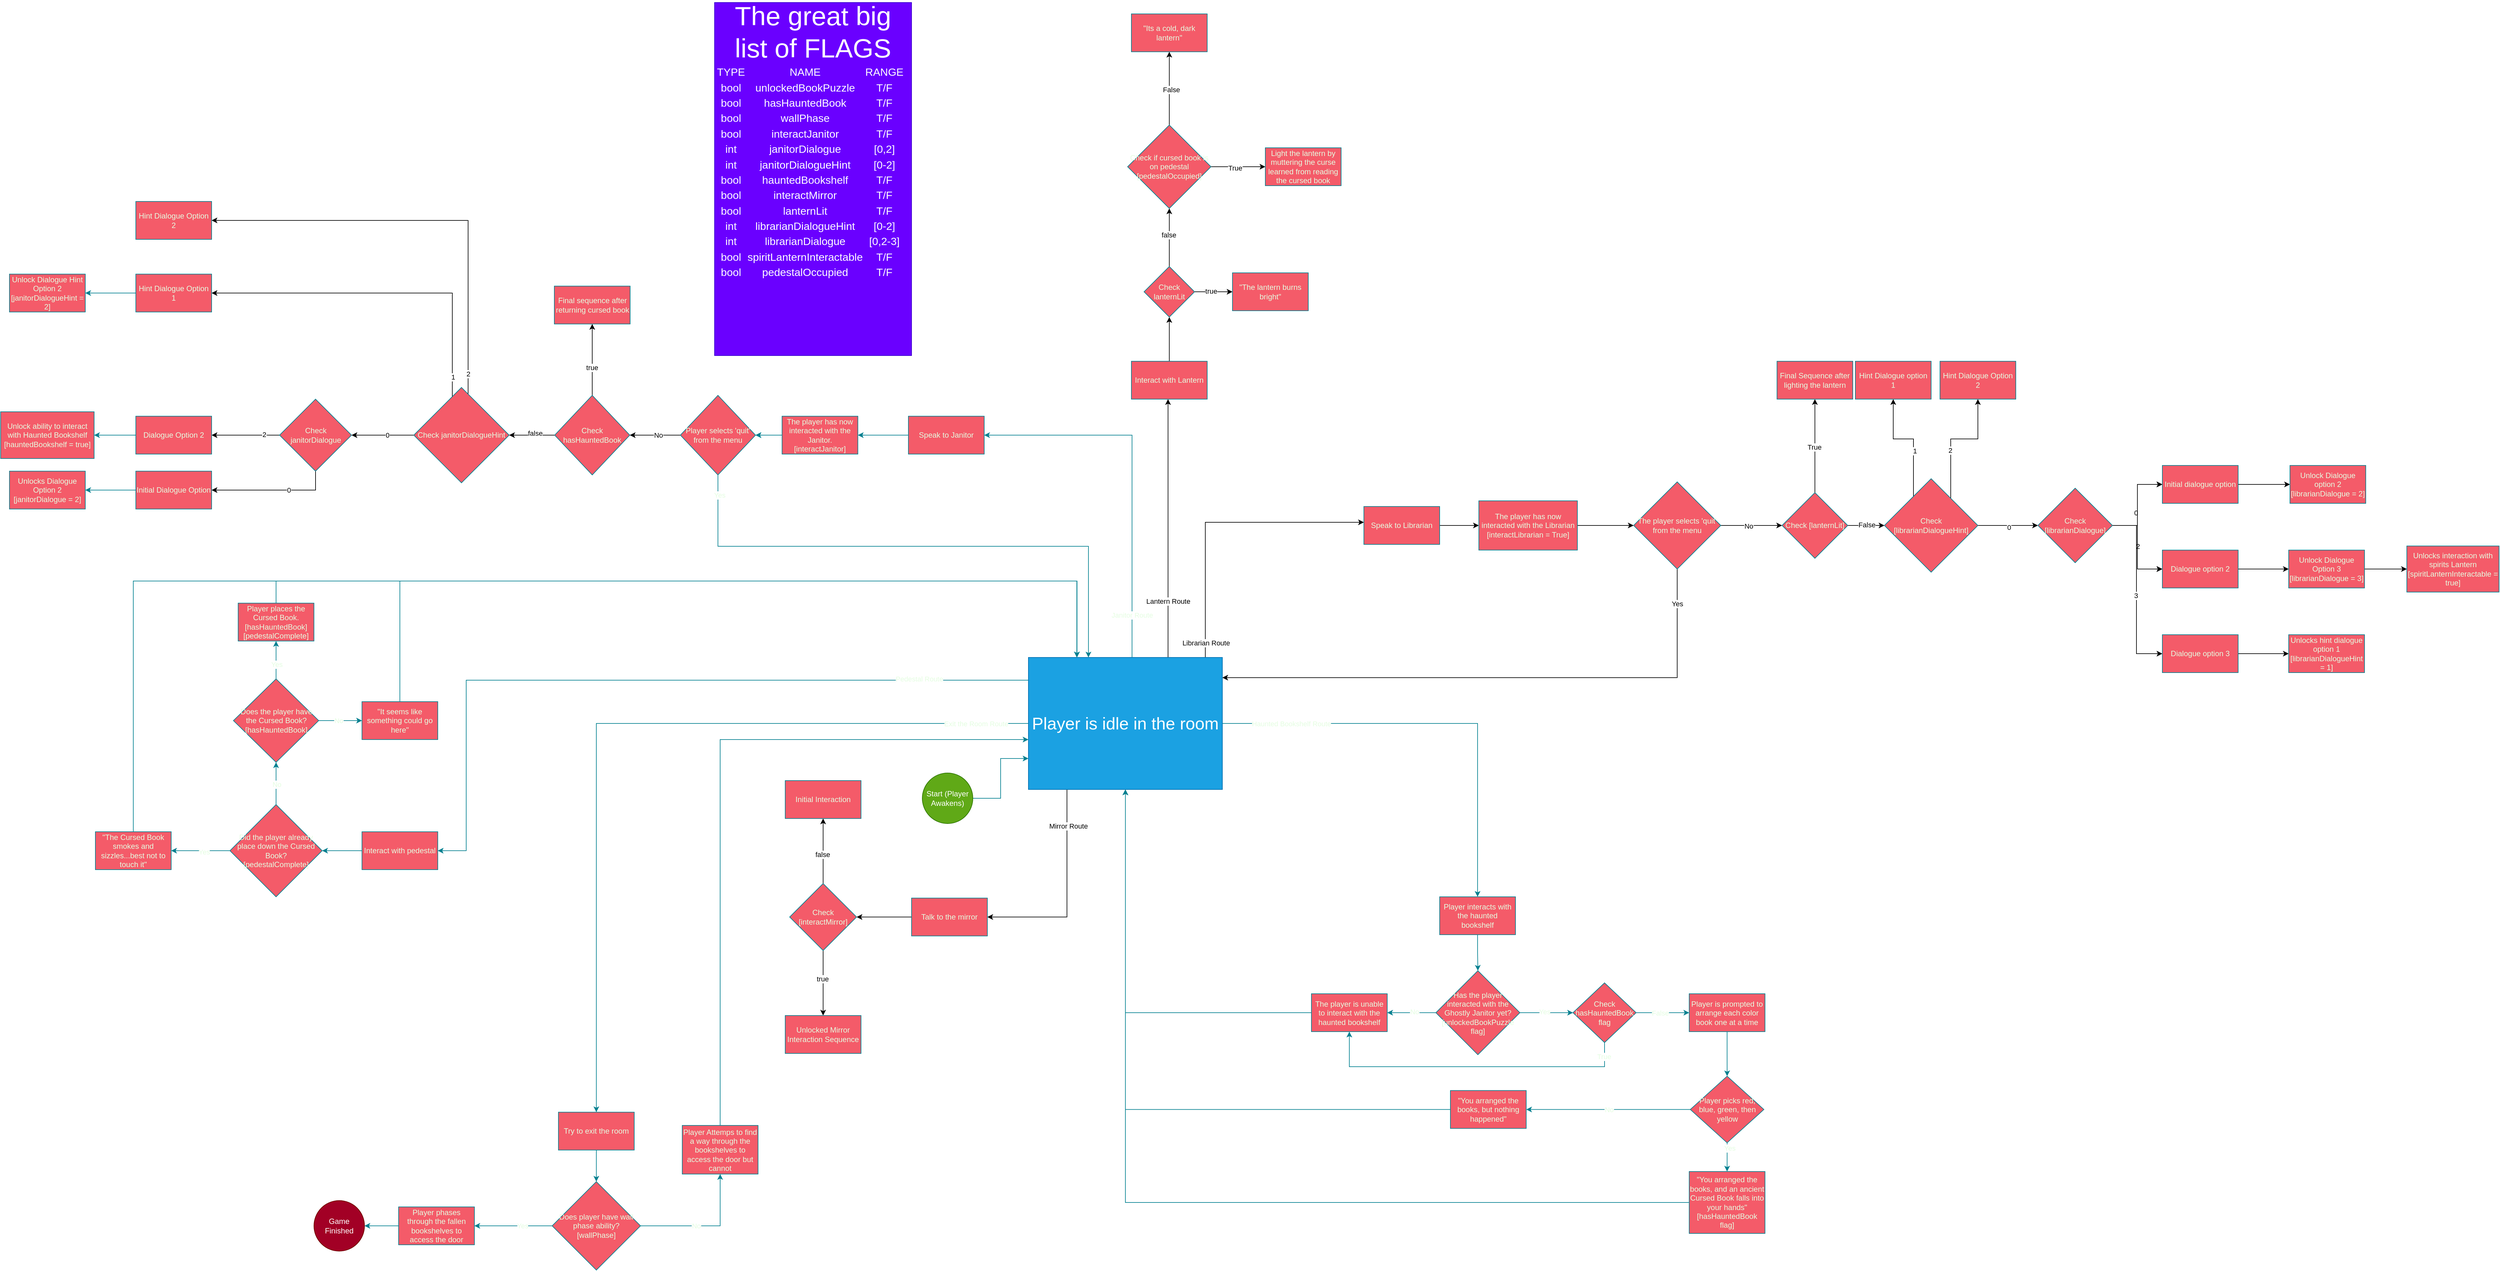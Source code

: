 <mxfile version="24.7.8">
  <diagram name="Page-1" id="-gNGQqq5mkuD4IOFfpTR">
    <mxGraphModel dx="4740" dy="2245" grid="0" gridSize="10" guides="1" tooltips="1" connect="1" arrows="1" fold="1" page="1" pageScale="1" pageWidth="3300" pageHeight="2339" math="0" shadow="0">
      <root>
        <mxCell id="0" />
        <mxCell id="1" parent="0" />
        <mxCell id="zDNcXk9pmCtfYAZ4edZZ-20" style="edgeStyle=orthogonalEdgeStyle;rounded=0;orthogonalLoop=1;jettySize=auto;html=1;strokeColor=#028090;fontColor=#E4FDE1;fillColor=#F45B69;" parent="1" source="zDNcXk9pmCtfYAZ4edZZ-2" target="zDNcXk9pmCtfYAZ4edZZ-19" edge="1">
          <mxGeometry relative="1" as="geometry">
            <Array as="points">
              <mxPoint x="1504" y="1482" />
              <mxPoint x="1504" y="1419" />
            </Array>
          </mxGeometry>
        </mxCell>
        <mxCell id="zDNcXk9pmCtfYAZ4edZZ-2" value="Start (Player Awakens)" style="ellipse;whiteSpace=wrap;html=1;aspect=fixed;labelBackgroundColor=none;fillColor=#60a917;strokeColor=#2D7600;fontColor=#ffffff;" parent="1" vertex="1">
          <mxGeometry x="1380" y="1442" width="80" height="80" as="geometry" />
        </mxCell>
        <mxCell id="zDNcXk9pmCtfYAZ4edZZ-11" style="edgeStyle=orthogonalEdgeStyle;rounded=0;orthogonalLoop=1;jettySize=auto;html=1;strokeColor=#028090;fontColor=#E4FDE1;fillColor=#F45B69;" parent="1" source="zDNcXk9pmCtfYAZ4edZZ-3" target="zDNcXk9pmCtfYAZ4edZZ-4" edge="1">
          <mxGeometry relative="1" as="geometry" />
        </mxCell>
        <mxCell id="zDNcXk9pmCtfYAZ4edZZ-3" value="Try to exit the room" style="rounded=0;whiteSpace=wrap;html=1;strokeColor=#028090;fontColor=#E4FDE1;fillColor=#F45B69;" parent="1" vertex="1">
          <mxGeometry x="804" y="1979" width="120" height="60" as="geometry" />
        </mxCell>
        <mxCell id="zDNcXk9pmCtfYAZ4edZZ-14" style="edgeStyle=orthogonalEdgeStyle;rounded=0;orthogonalLoop=1;jettySize=auto;html=1;strokeColor=#028090;fontColor=#E4FDE1;fillColor=#F45B69;" parent="1" source="zDNcXk9pmCtfYAZ4edZZ-4" target="zDNcXk9pmCtfYAZ4edZZ-12" edge="1">
          <mxGeometry relative="1" as="geometry" />
        </mxCell>
        <mxCell id="zDNcXk9pmCtfYAZ4edZZ-16" value="Yes" style="edgeLabel;html=1;align=center;verticalAlign=middle;resizable=0;points=[];strokeColor=#028090;fontColor=#E4FDE1;fillColor=#F45B69;" parent="zDNcXk9pmCtfYAZ4edZZ-14" vertex="1" connectable="0">
          <mxGeometry x="-0.35" relative="1" as="geometry">
            <mxPoint x="-7" as="offset" />
          </mxGeometry>
        </mxCell>
        <mxCell id="zDNcXk9pmCtfYAZ4edZZ-18" value="" style="edgeStyle=orthogonalEdgeStyle;rounded=0;orthogonalLoop=1;jettySize=auto;html=1;strokeColor=#028090;fontColor=#E4FDE1;fillColor=#F45B69;" parent="1" source="zDNcXk9pmCtfYAZ4edZZ-4" target="zDNcXk9pmCtfYAZ4edZZ-17" edge="1">
          <mxGeometry relative="1" as="geometry" />
        </mxCell>
        <mxCell id="zDNcXk9pmCtfYAZ4edZZ-22" value="No" style="edgeLabel;html=1;align=center;verticalAlign=middle;resizable=0;points=[];strokeColor=#028090;fontColor=#E4FDE1;fillColor=#F45B69;" parent="zDNcXk9pmCtfYAZ4edZZ-18" vertex="1" connectable="0">
          <mxGeometry x="-0.144" y="-1" relative="1" as="geometry">
            <mxPoint x="-1" y="-1" as="offset" />
          </mxGeometry>
        </mxCell>
        <mxCell id="zDNcXk9pmCtfYAZ4edZZ-4" value="Does player have wall phase ability?&lt;div&gt;[wallPhase]&lt;/div&gt;" style="rhombus;whiteSpace=wrap;html=1;strokeColor=#028090;fontColor=#E4FDE1;fillColor=#F45B69;" parent="1" vertex="1">
          <mxGeometry x="794" y="2089" width="140" height="140" as="geometry" />
        </mxCell>
        <mxCell id="_ZBO6iIKKOFlCHNLLO7m-54" value="" style="edgeStyle=orthogonalEdgeStyle;rounded=0;orthogonalLoop=1;jettySize=auto;html=1;" edge="1" parent="1" source="zDNcXk9pmCtfYAZ4edZZ-5" target="_ZBO6iIKKOFlCHNLLO7m-53">
          <mxGeometry relative="1" as="geometry" />
        </mxCell>
        <mxCell id="zDNcXk9pmCtfYAZ4edZZ-5" value="Speak to Librarian" style="rounded=0;whiteSpace=wrap;html=1;strokeColor=#028090;fontColor=#E4FDE1;fillColor=#F45B69;" parent="1" vertex="1">
          <mxGeometry x="2079" y="1020" width="120" height="60" as="geometry" />
        </mxCell>
        <mxCell id="zDNcXk9pmCtfYAZ4edZZ-87" value="" style="edgeStyle=orthogonalEdgeStyle;rounded=0;orthogonalLoop=1;jettySize=auto;html=1;strokeColor=#028090;fontColor=#E4FDE1;fillColor=#F45B69;" parent="1" source="zDNcXk9pmCtfYAZ4edZZ-6" target="zDNcXk9pmCtfYAZ4edZZ-86" edge="1">
          <mxGeometry relative="1" as="geometry" />
        </mxCell>
        <mxCell id="zDNcXk9pmCtfYAZ4edZZ-6" value="Speak to Janitor" style="rounded=0;whiteSpace=wrap;html=1;strokeColor=#028090;fontColor=#E4FDE1;fillColor=#F45B69;" parent="1" vertex="1">
          <mxGeometry x="1358" y="877" width="120" height="60" as="geometry" />
        </mxCell>
        <mxCell id="zDNcXk9pmCtfYAZ4edZZ-15" style="edgeStyle=orthogonalEdgeStyle;rounded=0;orthogonalLoop=1;jettySize=auto;html=1;strokeColor=#028090;fontColor=#E4FDE1;fillColor=#F45B69;" parent="1" source="zDNcXk9pmCtfYAZ4edZZ-12" target="zDNcXk9pmCtfYAZ4edZZ-13" edge="1">
          <mxGeometry relative="1" as="geometry" />
        </mxCell>
        <mxCell id="zDNcXk9pmCtfYAZ4edZZ-12" value="Player phases through the fallen bookshelves to access the door" style="rounded=0;whiteSpace=wrap;html=1;strokeColor=#028090;fontColor=#E4FDE1;fillColor=#F45B69;" parent="1" vertex="1">
          <mxGeometry x="551" y="2129" width="120" height="60" as="geometry" />
        </mxCell>
        <mxCell id="zDNcXk9pmCtfYAZ4edZZ-13" value="Game Finished" style="ellipse;whiteSpace=wrap;html=1;aspect=fixed;strokeColor=#6F0000;fontColor=#ffffff;fillColor=#a20025;" parent="1" vertex="1">
          <mxGeometry x="417" y="2119" width="80" height="80" as="geometry" />
        </mxCell>
        <mxCell id="zDNcXk9pmCtfYAZ4edZZ-23" style="edgeStyle=orthogonalEdgeStyle;rounded=0;orthogonalLoop=1;jettySize=auto;html=1;strokeColor=#028090;fontColor=#E4FDE1;fillColor=#F45B69;" parent="1" source="zDNcXk9pmCtfYAZ4edZZ-17" target="zDNcXk9pmCtfYAZ4edZZ-19" edge="1">
          <mxGeometry relative="1" as="geometry">
            <Array as="points">
              <mxPoint x="1060" y="1389" />
            </Array>
          </mxGeometry>
        </mxCell>
        <mxCell id="zDNcXk9pmCtfYAZ4edZZ-17" value="Player Attemps to find a way through the bookshelves to access the door but cannot" style="whiteSpace=wrap;html=1;fillColor=#F45B69;strokeColor=#028090;fontColor=#E4FDE1;" parent="1" vertex="1">
          <mxGeometry x="1000" y="2000" width="120" height="77" as="geometry" />
        </mxCell>
        <mxCell id="zDNcXk9pmCtfYAZ4edZZ-21" style="edgeStyle=orthogonalEdgeStyle;rounded=0;orthogonalLoop=1;jettySize=auto;html=1;strokeColor=#028090;fontColor=#E4FDE1;fillColor=#F45B69;" parent="1" source="zDNcXk9pmCtfYAZ4edZZ-19" target="zDNcXk9pmCtfYAZ4edZZ-3" edge="1">
          <mxGeometry relative="1" as="geometry" />
        </mxCell>
        <mxCell id="zDNcXk9pmCtfYAZ4edZZ-44" value="Exit the Room Route" style="edgeLabel;html=1;align=center;verticalAlign=middle;resizable=0;points=[];strokeColor=#028090;fontColor=#E4FDE1;fillColor=#F45B69;" parent="zDNcXk9pmCtfYAZ4edZZ-21" vertex="1" connectable="0">
          <mxGeometry x="-0.61" y="1" relative="1" as="geometry">
            <mxPoint x="170" y="-1" as="offset" />
          </mxGeometry>
        </mxCell>
        <mxCell id="zDNcXk9pmCtfYAZ4edZZ-42" style="edgeStyle=orthogonalEdgeStyle;rounded=0;orthogonalLoop=1;jettySize=auto;html=1;strokeColor=#028090;fontColor=#E4FDE1;fillColor=#F45B69;" parent="1" source="zDNcXk9pmCtfYAZ4edZZ-19" target="zDNcXk9pmCtfYAZ4edZZ-24" edge="1">
          <mxGeometry relative="1" as="geometry" />
        </mxCell>
        <mxCell id="zDNcXk9pmCtfYAZ4edZZ-43" value="Haunted Bookshelf Route" style="edgeLabel;html=1;align=center;verticalAlign=middle;resizable=0;points=[];strokeColor=#028090;fontColor=#E4FDE1;fillColor=#F45B69;" parent="zDNcXk9pmCtfYAZ4edZZ-42" vertex="1" connectable="0">
          <mxGeometry x="-0.77" y="2" relative="1" as="geometry">
            <mxPoint x="31" y="2" as="offset" />
          </mxGeometry>
        </mxCell>
        <mxCell id="zDNcXk9pmCtfYAZ4edZZ-60" style="edgeStyle=orthogonalEdgeStyle;rounded=0;orthogonalLoop=1;jettySize=auto;html=1;strokeColor=#028090;fontColor=#E4FDE1;fillColor=#F45B69;" parent="1" source="zDNcXk9pmCtfYAZ4edZZ-19" target="zDNcXk9pmCtfYAZ4edZZ-25" edge="1">
          <mxGeometry relative="1" as="geometry">
            <Array as="points">
              <mxPoint x="658" y="1295" />
              <mxPoint x="658" y="1565" />
            </Array>
          </mxGeometry>
        </mxCell>
        <mxCell id="zDNcXk9pmCtfYAZ4edZZ-61" value="Pedestal Route" style="edgeLabel;html=1;align=center;verticalAlign=middle;resizable=0;points=[];strokeColor=#028090;fontColor=#E4FDE1;fillColor=#F45B69;" parent="zDNcXk9pmCtfYAZ4edZZ-60" vertex="1" connectable="0">
          <mxGeometry x="-0.665" relative="1" as="geometry">
            <mxPoint x="29" y="-2" as="offset" />
          </mxGeometry>
        </mxCell>
        <mxCell id="zDNcXk9pmCtfYAZ4edZZ-84" style="edgeStyle=orthogonalEdgeStyle;rounded=0;orthogonalLoop=1;jettySize=auto;html=1;strokeColor=#028090;fontColor=#E4FDE1;fillColor=#F45B69;" parent="1" source="zDNcXk9pmCtfYAZ4edZZ-19" target="zDNcXk9pmCtfYAZ4edZZ-6" edge="1">
          <mxGeometry relative="1" as="geometry">
            <Array as="points">
              <mxPoint x="1712" y="907" />
            </Array>
          </mxGeometry>
        </mxCell>
        <mxCell id="zDNcXk9pmCtfYAZ4edZZ-85" value="Janitor Route" style="edgeLabel;html=1;align=center;verticalAlign=middle;resizable=0;points=[];strokeColor=#028090;fontColor=#E4FDE1;fillColor=#F45B69;" parent="zDNcXk9pmCtfYAZ4edZZ-84" vertex="1" connectable="0">
          <mxGeometry x="-0.771" relative="1" as="geometry">
            <mxPoint as="offset" />
          </mxGeometry>
        </mxCell>
        <mxCell id="_ZBO6iIKKOFlCHNLLO7m-36" style="edgeStyle=orthogonalEdgeStyle;rounded=0;orthogonalLoop=1;jettySize=auto;html=1;" edge="1" parent="1" source="zDNcXk9pmCtfYAZ4edZZ-19" target="zDNcXk9pmCtfYAZ4edZZ-5">
          <mxGeometry relative="1" as="geometry">
            <Array as="points">
              <mxPoint x="1828" y="1045" />
            </Array>
          </mxGeometry>
        </mxCell>
        <mxCell id="_ZBO6iIKKOFlCHNLLO7m-37" value="Librarian Route" style="edgeLabel;html=1;align=center;verticalAlign=middle;resizable=0;points=[];" vertex="1" connectable="0" parent="_ZBO6iIKKOFlCHNLLO7m-36">
          <mxGeometry x="-0.901" y="-1" relative="1" as="geometry">
            <mxPoint as="offset" />
          </mxGeometry>
        </mxCell>
        <mxCell id="_ZBO6iIKKOFlCHNLLO7m-41" style="edgeStyle=orthogonalEdgeStyle;rounded=0;orthogonalLoop=1;jettySize=auto;html=1;" edge="1" parent="1" source="zDNcXk9pmCtfYAZ4edZZ-19" target="_ZBO6iIKKOFlCHNLLO7m-40">
          <mxGeometry relative="1" as="geometry">
            <Array as="points">
              <mxPoint x="1609" y="1670" />
            </Array>
          </mxGeometry>
        </mxCell>
        <mxCell id="_ZBO6iIKKOFlCHNLLO7m-42" value="Mirror Route" style="edgeLabel;html=1;align=center;verticalAlign=middle;resizable=0;points=[];" vertex="1" connectable="0" parent="_ZBO6iIKKOFlCHNLLO7m-41">
          <mxGeometry x="-0.646" y="2" relative="1" as="geometry">
            <mxPoint as="offset" />
          </mxGeometry>
        </mxCell>
        <mxCell id="_ZBO6iIKKOFlCHNLLO7m-102" style="edgeStyle=orthogonalEdgeStyle;rounded=0;orthogonalLoop=1;jettySize=auto;html=1;" edge="1" parent="1" source="zDNcXk9pmCtfYAZ4edZZ-19" target="_ZBO6iIKKOFlCHNLLO7m-101">
          <mxGeometry relative="1" as="geometry">
            <Array as="points">
              <mxPoint x="1769" y="860" />
              <mxPoint x="1769" y="860" />
            </Array>
          </mxGeometry>
        </mxCell>
        <mxCell id="_ZBO6iIKKOFlCHNLLO7m-103" value="Lantern Route" style="edgeLabel;html=1;align=center;verticalAlign=middle;resizable=0;points=[];" vertex="1" connectable="0" parent="_ZBO6iIKKOFlCHNLLO7m-102">
          <mxGeometry x="-0.563" relative="1" as="geometry">
            <mxPoint as="offset" />
          </mxGeometry>
        </mxCell>
        <mxCell id="zDNcXk9pmCtfYAZ4edZZ-19" value="&lt;font style=&quot;font-size: 27px;&quot;&gt;Player is idle in the room&lt;/font&gt;" style="rounded=0;whiteSpace=wrap;html=1;strokeColor=#006EAF;fontColor=#ffffff;fillColor=#1ba1e2;" parent="1" vertex="1">
          <mxGeometry x="1548" y="1259" width="307" height="209" as="geometry" />
        </mxCell>
        <mxCell id="zDNcXk9pmCtfYAZ4edZZ-31" value="" style="edgeStyle=orthogonalEdgeStyle;rounded=0;orthogonalLoop=1;jettySize=auto;html=1;strokeColor=#028090;fontColor=#E4FDE1;fillColor=#F45B69;" parent="1" source="zDNcXk9pmCtfYAZ4edZZ-24" target="zDNcXk9pmCtfYAZ4edZZ-30" edge="1">
          <mxGeometry relative="1" as="geometry" />
        </mxCell>
        <mxCell id="zDNcXk9pmCtfYAZ4edZZ-24" value="Player interacts with the haunted bookshelf" style="rounded=0;whiteSpace=wrap;html=1;strokeColor=#028090;fontColor=#E4FDE1;fillColor=#F45B69;" parent="1" vertex="1">
          <mxGeometry x="2199" y="1638" width="120" height="60" as="geometry" />
        </mxCell>
        <mxCell id="zDNcXk9pmCtfYAZ4edZZ-70" style="edgeStyle=orthogonalEdgeStyle;rounded=0;orthogonalLoop=1;jettySize=auto;html=1;strokeColor=#028090;fontColor=#E4FDE1;fillColor=#F45B69;" parent="1" source="zDNcXk9pmCtfYAZ4edZZ-25" target="zDNcXk9pmCtfYAZ4edZZ-66" edge="1">
          <mxGeometry relative="1" as="geometry" />
        </mxCell>
        <mxCell id="zDNcXk9pmCtfYAZ4edZZ-25" value="Interact with pedestal" style="rounded=0;whiteSpace=wrap;html=1;strokeColor=#028090;fontColor=#E4FDE1;fillColor=#F45B69;" parent="1" vertex="1">
          <mxGeometry x="493" y="1535" width="120" height="60" as="geometry" />
        </mxCell>
        <mxCell id="zDNcXk9pmCtfYAZ4edZZ-33" value="" style="edgeStyle=orthogonalEdgeStyle;rounded=0;orthogonalLoop=1;jettySize=auto;html=1;strokeColor=#028090;fontColor=#E4FDE1;fillColor=#F45B69;" parent="1" source="zDNcXk9pmCtfYAZ4edZZ-30" target="zDNcXk9pmCtfYAZ4edZZ-32" edge="1">
          <mxGeometry relative="1" as="geometry" />
        </mxCell>
        <mxCell id="zDNcXk9pmCtfYAZ4edZZ-35" value="No" style="edgeLabel;html=1;align=center;verticalAlign=middle;resizable=0;points=[];strokeColor=#028090;fontColor=#E4FDE1;fillColor=#F45B69;" parent="zDNcXk9pmCtfYAZ4edZZ-33" vertex="1" connectable="0">
          <mxGeometry x="-0.139" y="-1" relative="1" as="geometry">
            <mxPoint x="-1" y="-1" as="offset" />
          </mxGeometry>
        </mxCell>
        <mxCell id="zDNcXk9pmCtfYAZ4edZZ-38" value="" style="edgeStyle=orthogonalEdgeStyle;rounded=0;orthogonalLoop=1;jettySize=auto;html=1;strokeColor=#028090;fontColor=#E4FDE1;fillColor=#F45B69;" parent="1" source="zDNcXk9pmCtfYAZ4edZZ-30" target="zDNcXk9pmCtfYAZ4edZZ-55" edge="1">
          <mxGeometry relative="1" as="geometry" />
        </mxCell>
        <mxCell id="zDNcXk9pmCtfYAZ4edZZ-39" value="Yes" style="edgeLabel;html=1;align=center;verticalAlign=middle;resizable=0;points=[];strokeColor=#028090;fontColor=#E4FDE1;fillColor=#F45B69;" parent="zDNcXk9pmCtfYAZ4edZZ-38" vertex="1" connectable="0">
          <mxGeometry x="-0.083" relative="1" as="geometry">
            <mxPoint y="-2" as="offset" />
          </mxGeometry>
        </mxCell>
        <mxCell id="zDNcXk9pmCtfYAZ4edZZ-30" value="Has the player interacted with the Ghostly Janitor yet? [unlockedBookPuzzle flag]" style="rhombus;whiteSpace=wrap;html=1;fillColor=#F45B69;strokeColor=#028090;fontColor=#E4FDE1;rounded=0;" parent="1" vertex="1">
          <mxGeometry x="2193" y="1755" width="133" height="133" as="geometry" />
        </mxCell>
        <mxCell id="zDNcXk9pmCtfYAZ4edZZ-34" style="edgeStyle=orthogonalEdgeStyle;rounded=0;orthogonalLoop=1;jettySize=auto;html=1;strokeColor=#028090;fontColor=#E4FDE1;fillColor=#F45B69;" parent="1" source="zDNcXk9pmCtfYAZ4edZZ-32" target="zDNcXk9pmCtfYAZ4edZZ-19" edge="1">
          <mxGeometry relative="1" as="geometry" />
        </mxCell>
        <mxCell id="zDNcXk9pmCtfYAZ4edZZ-32" value="The player is unable to interact with the haunted bookshelf" style="whiteSpace=wrap;html=1;fillColor=#F45B69;strokeColor=#028090;fontColor=#E4FDE1;rounded=0;" parent="1" vertex="1">
          <mxGeometry x="1996" y="1791.5" width="120" height="60" as="geometry" />
        </mxCell>
        <mxCell id="zDNcXk9pmCtfYAZ4edZZ-41" value="" style="edgeStyle=orthogonalEdgeStyle;rounded=0;orthogonalLoop=1;jettySize=auto;html=1;strokeColor=#028090;fontColor=#E4FDE1;fillColor=#F45B69;" parent="1" source="zDNcXk9pmCtfYAZ4edZZ-37" target="zDNcXk9pmCtfYAZ4edZZ-40" edge="1">
          <mxGeometry relative="1" as="geometry" />
        </mxCell>
        <mxCell id="zDNcXk9pmCtfYAZ4edZZ-37" value="Player is prompted to arrange each color book one at a time" style="whiteSpace=wrap;html=1;fillColor=#F45B69;strokeColor=#028090;fontColor=#E4FDE1;rounded=0;" parent="1" vertex="1">
          <mxGeometry x="2594" y="1791.5" width="120" height="60" as="geometry" />
        </mxCell>
        <mxCell id="zDNcXk9pmCtfYAZ4edZZ-46" value="" style="edgeStyle=orthogonalEdgeStyle;rounded=0;orthogonalLoop=1;jettySize=auto;html=1;strokeColor=#028090;fontColor=#E4FDE1;fillColor=#F45B69;" parent="1" source="zDNcXk9pmCtfYAZ4edZZ-40" target="zDNcXk9pmCtfYAZ4edZZ-45" edge="1">
          <mxGeometry relative="1" as="geometry" />
        </mxCell>
        <mxCell id="zDNcXk9pmCtfYAZ4edZZ-48" value="No" style="edgeLabel;html=1;align=center;verticalAlign=middle;resizable=0;points=[];strokeColor=#028090;fontColor=#E4FDE1;fillColor=#F45B69;" parent="zDNcXk9pmCtfYAZ4edZZ-46" vertex="1" connectable="0">
          <mxGeometry x="-0.275" y="-1" relative="1" as="geometry">
            <mxPoint x="-35" y="1" as="offset" />
          </mxGeometry>
        </mxCell>
        <mxCell id="zDNcXk9pmCtfYAZ4edZZ-50" value="" style="edgeStyle=orthogonalEdgeStyle;rounded=0;orthogonalLoop=1;jettySize=auto;html=1;strokeColor=#028090;fontColor=#E4FDE1;fillColor=#F45B69;" parent="1" source="zDNcXk9pmCtfYAZ4edZZ-40" target="zDNcXk9pmCtfYAZ4edZZ-49" edge="1">
          <mxGeometry relative="1" as="geometry" />
        </mxCell>
        <mxCell id="zDNcXk9pmCtfYAZ4edZZ-51" value="Yes" style="edgeLabel;html=1;align=center;verticalAlign=middle;resizable=0;points=[];strokeColor=#028090;fontColor=#E4FDE1;fillColor=#F45B69;" parent="zDNcXk9pmCtfYAZ4edZZ-50" vertex="1" connectable="0">
          <mxGeometry x="-0.223" y="3" relative="1" as="geometry">
            <mxPoint x="1" y="-9" as="offset" />
          </mxGeometry>
        </mxCell>
        <mxCell id="zDNcXk9pmCtfYAZ4edZZ-40" value="Player picks red, blue, green, then yellow" style="rhombus;whiteSpace=wrap;html=1;fillColor=#F45B69;strokeColor=#028090;fontColor=#E4FDE1;rounded=0;" parent="1" vertex="1">
          <mxGeometry x="2595.75" y="1922" width="116.5" height="105.5" as="geometry" />
        </mxCell>
        <mxCell id="zDNcXk9pmCtfYAZ4edZZ-47" style="edgeStyle=orthogonalEdgeStyle;rounded=0;orthogonalLoop=1;jettySize=auto;html=1;strokeColor=#028090;fontColor=#E4FDE1;fillColor=#F45B69;" parent="1" source="zDNcXk9pmCtfYAZ4edZZ-45" target="zDNcXk9pmCtfYAZ4edZZ-19" edge="1">
          <mxGeometry relative="1" as="geometry" />
        </mxCell>
        <mxCell id="zDNcXk9pmCtfYAZ4edZZ-45" value="&quot;You arranged the books, but nothing happened&quot;" style="whiteSpace=wrap;html=1;fillColor=#F45B69;strokeColor=#028090;fontColor=#E4FDE1;rounded=0;" parent="1" vertex="1">
          <mxGeometry x="2216" y="1944.75" width="120" height="60" as="geometry" />
        </mxCell>
        <mxCell id="zDNcXk9pmCtfYAZ4edZZ-52" style="edgeStyle=orthogonalEdgeStyle;rounded=0;orthogonalLoop=1;jettySize=auto;html=1;strokeColor=#028090;fontColor=#E4FDE1;fillColor=#F45B69;" parent="1" source="zDNcXk9pmCtfYAZ4edZZ-49" target="zDNcXk9pmCtfYAZ4edZZ-19" edge="1">
          <mxGeometry relative="1" as="geometry" />
        </mxCell>
        <mxCell id="zDNcXk9pmCtfYAZ4edZZ-49" value="&quot;You arranged the books, and an ancient Cursed Book falls into your hands&quot; [hasHauntedBook flag]" style="whiteSpace=wrap;html=1;fillColor=#F45B69;strokeColor=#028090;fontColor=#E4FDE1;rounded=0;" parent="1" vertex="1">
          <mxGeometry x="2594" y="2073" width="120" height="98" as="geometry" />
        </mxCell>
        <mxCell id="zDNcXk9pmCtfYAZ4edZZ-53" value="&lt;font style=&quot;font-size: 42px;&quot;&gt;The great big list of FLAGS&lt;/font&gt;&lt;div style=&quot;font-size: 17px;&quot;&gt;&lt;font style=&quot;font-size: 17px;&quot;&gt;&lt;table style=&quot;&quot;&gt;&lt;tbody&gt;&lt;tr&gt;&lt;td&gt;TYPE&lt;/td&gt;&lt;td&gt;NAME&lt;/td&gt;&lt;td&gt;RANGE&lt;/td&gt;&lt;/tr&gt;&lt;tr&gt;&lt;td&gt;bool&lt;/td&gt;&lt;td&gt;unlockedBookPuzzle&lt;br&gt;&lt;/td&gt;&lt;td&gt;T/F&lt;/td&gt;&lt;/tr&gt;&lt;tr&gt;&lt;td&gt;bool&lt;/td&gt;&lt;td&gt;hasHauntedBook&lt;br&gt;&lt;/td&gt;&lt;td&gt;T/F&lt;/td&gt;&lt;/tr&gt;&lt;tr&gt;&lt;td&gt;bool&lt;/td&gt;&lt;td&gt;wallPhase&lt;/td&gt;&lt;td&gt;T/F&lt;/td&gt;&lt;/tr&gt;&lt;tr&gt;&lt;td&gt;bool&lt;/td&gt;&lt;td&gt;interactJanitor&lt;/td&gt;&lt;td&gt;T/F&lt;/td&gt;&lt;/tr&gt;&lt;tr&gt;&lt;td&gt;int&lt;/td&gt;&lt;td&gt;janitorDialogue&lt;/td&gt;&lt;td&gt;[0,2]&lt;/td&gt;&lt;/tr&gt;&lt;tr&gt;&lt;td&gt;int&lt;/td&gt;&lt;td&gt;janitorDialogueHint&lt;/td&gt;&lt;td&gt;[0-2]&lt;/td&gt;&lt;/tr&gt;&lt;tr&gt;&lt;td&gt;bool&lt;/td&gt;&lt;td&gt;hauntedBookshelf&lt;/td&gt;&lt;td&gt;T/F&lt;/td&gt;&lt;/tr&gt;&lt;tr&gt;&lt;td&gt;bool&lt;/td&gt;&lt;td&gt;interactMirror&lt;/td&gt;&lt;td&gt;T/F&lt;/td&gt;&lt;/tr&gt;&lt;tr&gt;&lt;td&gt;bool&lt;/td&gt;&lt;td&gt;lanternLit&lt;/td&gt;&lt;td&gt;T/F&lt;/td&gt;&lt;/tr&gt;&lt;tr&gt;&lt;td&gt;int&lt;/td&gt;&lt;td&gt;librarianDialogueHint&lt;/td&gt;&lt;td&gt;[0-2]&lt;/td&gt;&lt;/tr&gt;&lt;tr&gt;&lt;td&gt;int&lt;/td&gt;&lt;td&gt;librarianDialogue&lt;/td&gt;&lt;td&gt;[0,2-3]&lt;/td&gt;&lt;/tr&gt;&lt;tr&gt;&lt;td&gt;bool&lt;/td&gt;&lt;td&gt;spiritLanternInteractable&lt;/td&gt;&lt;td&gt;T/F&lt;/td&gt;&lt;/tr&gt;&lt;tr&gt;&lt;td&gt;bool&lt;/td&gt;&lt;td&gt;pedestalOccupied&lt;/td&gt;&lt;td&gt;T/F&lt;/td&gt;&lt;/tr&gt;&lt;tr&gt;&lt;td&gt;&lt;br&gt;&lt;/td&gt;&lt;td&gt;&lt;br&gt;&lt;/td&gt;&lt;td&gt;&lt;br&gt;&lt;/td&gt;&lt;/tr&gt;&lt;tr&gt;&lt;td&gt;&lt;br&gt;&lt;/td&gt;&lt;td&gt;&lt;br&gt;&lt;/td&gt;&lt;td&gt;&lt;br&gt;&lt;/td&gt;&lt;/tr&gt;&lt;tr&gt;&lt;td&gt;&lt;br&gt;&lt;/td&gt;&lt;td&gt;&lt;br&gt;&lt;/td&gt;&lt;td&gt;&lt;br&gt;&lt;/td&gt;&lt;/tr&gt;&lt;tr&gt;&lt;td&gt;&lt;br&gt;&lt;/td&gt;&lt;td&gt;&lt;br&gt;&lt;/td&gt;&lt;td&gt;&lt;br&gt;&lt;/td&gt;&lt;/tr&gt;&lt;tr&gt;&lt;td&gt;&lt;br&gt;&lt;/td&gt;&lt;td&gt;&lt;br&gt;&lt;/td&gt;&lt;td&gt;&lt;br&gt;&lt;/td&gt;&lt;/tr&gt;&lt;/tbody&gt;&lt;/table&gt;&lt;/font&gt;&lt;/div&gt;" style="rounded=0;whiteSpace=wrap;html=1;strokeColor=#3700CC;fontColor=#ffffff;fillColor=#6a00ff;align=center;" parent="1" vertex="1">
          <mxGeometry x="1051.14" y="222" width="311.86" height="559" as="geometry" />
        </mxCell>
        <mxCell id="zDNcXk9pmCtfYAZ4edZZ-56" style="edgeStyle=orthogonalEdgeStyle;rounded=0;orthogonalLoop=1;jettySize=auto;html=1;strokeColor=#028090;fontColor=#E4FDE1;fillColor=#F45B69;" parent="1" source="zDNcXk9pmCtfYAZ4edZZ-55" target="zDNcXk9pmCtfYAZ4edZZ-32" edge="1">
          <mxGeometry relative="1" as="geometry">
            <Array as="points">
              <mxPoint x="2460" y="1907" />
              <mxPoint x="2056" y="1907" />
            </Array>
          </mxGeometry>
        </mxCell>
        <mxCell id="zDNcXk9pmCtfYAZ4edZZ-57" value="True" style="edgeLabel;html=1;align=center;verticalAlign=middle;resizable=0;points=[];strokeColor=#028090;fontColor=#E4FDE1;fillColor=#F45B69;" parent="zDNcXk9pmCtfYAZ4edZZ-56" vertex="1" connectable="0">
          <mxGeometry x="-0.913" y="-1" relative="1" as="geometry">
            <mxPoint as="offset" />
          </mxGeometry>
        </mxCell>
        <mxCell id="zDNcXk9pmCtfYAZ4edZZ-58" style="edgeStyle=orthogonalEdgeStyle;rounded=0;orthogonalLoop=1;jettySize=auto;html=1;strokeColor=#028090;fontColor=#E4FDE1;fillColor=#F45B69;" parent="1" source="zDNcXk9pmCtfYAZ4edZZ-55" target="zDNcXk9pmCtfYAZ4edZZ-37" edge="1">
          <mxGeometry relative="1" as="geometry" />
        </mxCell>
        <mxCell id="zDNcXk9pmCtfYAZ4edZZ-59" value="False" style="edgeLabel;html=1;align=center;verticalAlign=middle;resizable=0;points=[];strokeColor=#028090;fontColor=#E4FDE1;fillColor=#F45B69;" parent="zDNcXk9pmCtfYAZ4edZZ-58" vertex="1" connectable="0">
          <mxGeometry x="-0.622" y="1" relative="1" as="geometry">
            <mxPoint x="22" y="1" as="offset" />
          </mxGeometry>
        </mxCell>
        <mxCell id="zDNcXk9pmCtfYAZ4edZZ-55" value="Check hasHauntedBook flag" style="rhombus;whiteSpace=wrap;html=1;strokeColor=#028090;fontColor=#E4FDE1;fillColor=#F45B69;" parent="1" vertex="1">
          <mxGeometry x="2410" y="1774.25" width="100" height="94.5" as="geometry" />
        </mxCell>
        <mxCell id="zDNcXk9pmCtfYAZ4edZZ-73" style="edgeStyle=orthogonalEdgeStyle;rounded=0;orthogonalLoop=1;jettySize=auto;html=1;strokeColor=#028090;fontColor=#E4FDE1;fillColor=#F45B69;" parent="1" source="zDNcXk9pmCtfYAZ4edZZ-62" target="zDNcXk9pmCtfYAZ4edZZ-64" edge="1">
          <mxGeometry relative="1" as="geometry" />
        </mxCell>
        <mxCell id="zDNcXk9pmCtfYAZ4edZZ-74" value="No" style="edgeLabel;html=1;align=center;verticalAlign=middle;resizable=0;points=[];strokeColor=#028090;fontColor=#E4FDE1;fillColor=#F45B69;" parent="zDNcXk9pmCtfYAZ4edZZ-73" vertex="1" connectable="0">
          <mxGeometry x="-0.083" relative="1" as="geometry">
            <mxPoint as="offset" />
          </mxGeometry>
        </mxCell>
        <mxCell id="zDNcXk9pmCtfYAZ4edZZ-81" value="" style="edgeStyle=orthogonalEdgeStyle;rounded=0;orthogonalLoop=1;jettySize=auto;html=1;strokeColor=#028090;fontColor=#E4FDE1;fillColor=#F45B69;" parent="1" source="zDNcXk9pmCtfYAZ4edZZ-62" target="zDNcXk9pmCtfYAZ4edZZ-80" edge="1">
          <mxGeometry relative="1" as="geometry" />
        </mxCell>
        <mxCell id="zDNcXk9pmCtfYAZ4edZZ-83" value="Yes" style="edgeLabel;html=1;align=center;verticalAlign=middle;resizable=0;points=[];strokeColor=#028090;fontColor=#E4FDE1;fillColor=#F45B69;" parent="zDNcXk9pmCtfYAZ4edZZ-81" vertex="1" connectable="0">
          <mxGeometry x="-0.204" y="-1" relative="1" as="geometry">
            <mxPoint y="1" as="offset" />
          </mxGeometry>
        </mxCell>
        <mxCell id="zDNcXk9pmCtfYAZ4edZZ-62" value="Does the player have the Cursed Book? [hasHauntedBook]" style="rhombus;whiteSpace=wrap;html=1;fillColor=#F45B69;strokeColor=#028090;fontColor=#E4FDE1;rounded=0;" parent="1" vertex="1">
          <mxGeometry x="289.5" y="1293" width="135" height="132" as="geometry" />
        </mxCell>
        <mxCell id="zDNcXk9pmCtfYAZ4edZZ-75" style="edgeStyle=orthogonalEdgeStyle;rounded=0;orthogonalLoop=1;jettySize=auto;html=1;entryX=0.25;entryY=0;entryDx=0;entryDy=0;strokeColor=#028090;fontColor=#E4FDE1;fillColor=#F45B69;" parent="1" source="zDNcXk9pmCtfYAZ4edZZ-64" target="zDNcXk9pmCtfYAZ4edZZ-19" edge="1">
          <mxGeometry relative="1" as="geometry">
            <Array as="points">
              <mxPoint x="553" y="1138" />
              <mxPoint x="1625" y="1138" />
            </Array>
          </mxGeometry>
        </mxCell>
        <mxCell id="zDNcXk9pmCtfYAZ4edZZ-64" value="&quot;It seems like something could go here&quot;" style="whiteSpace=wrap;html=1;fillColor=#F45B69;strokeColor=#028090;fontColor=#E4FDE1;rounded=0;" parent="1" vertex="1">
          <mxGeometry x="493" y="1329" width="120" height="60" as="geometry" />
        </mxCell>
        <mxCell id="zDNcXk9pmCtfYAZ4edZZ-71" style="edgeStyle=orthogonalEdgeStyle;rounded=0;orthogonalLoop=1;jettySize=auto;html=1;strokeColor=#028090;fontColor=#E4FDE1;fillColor=#F45B69;" parent="1" source="zDNcXk9pmCtfYAZ4edZZ-66" target="zDNcXk9pmCtfYAZ4edZZ-62" edge="1">
          <mxGeometry relative="1" as="geometry" />
        </mxCell>
        <mxCell id="zDNcXk9pmCtfYAZ4edZZ-72" value="No" style="edgeLabel;html=1;align=center;verticalAlign=middle;resizable=0;points=[];strokeColor=#028090;fontColor=#E4FDE1;fillColor=#F45B69;" parent="zDNcXk9pmCtfYAZ4edZZ-71" vertex="1" connectable="0">
          <mxGeometry x="0.035" y="-2" relative="1" as="geometry">
            <mxPoint x="-1" y="2" as="offset" />
          </mxGeometry>
        </mxCell>
        <mxCell id="zDNcXk9pmCtfYAZ4edZZ-77" value="" style="edgeStyle=orthogonalEdgeStyle;rounded=0;orthogonalLoop=1;jettySize=auto;html=1;strokeColor=#028090;fontColor=#E4FDE1;fillColor=#F45B69;" parent="1" source="zDNcXk9pmCtfYAZ4edZZ-66" target="zDNcXk9pmCtfYAZ4edZZ-76" edge="1">
          <mxGeometry relative="1" as="geometry" />
        </mxCell>
        <mxCell id="zDNcXk9pmCtfYAZ4edZZ-78" value="Yes" style="edgeLabel;html=1;align=center;verticalAlign=middle;resizable=0;points=[];strokeColor=#028090;fontColor=#E4FDE1;fillColor=#F45B69;" parent="zDNcXk9pmCtfYAZ4edZZ-77" vertex="1" connectable="0">
          <mxGeometry x="-0.111" y="2" relative="1" as="geometry">
            <mxPoint as="offset" />
          </mxGeometry>
        </mxCell>
        <mxCell id="zDNcXk9pmCtfYAZ4edZZ-66" value="Did the player already place down the Cursed Book?&lt;div&gt;[pedestalComplete]&lt;/div&gt;" style="rhombus;whiteSpace=wrap;html=1;fillColor=#F45B69;strokeColor=#028090;fontColor=#E4FDE1;rounded=0;" parent="1" vertex="1">
          <mxGeometry x="284" y="1492" width="146" height="146" as="geometry" />
        </mxCell>
        <mxCell id="zDNcXk9pmCtfYAZ4edZZ-79" style="edgeStyle=orthogonalEdgeStyle;rounded=0;orthogonalLoop=1;jettySize=auto;html=1;entryX=0.25;entryY=0;entryDx=0;entryDy=0;strokeColor=#028090;fontColor=#E4FDE1;fillColor=#F45B69;" parent="1" source="zDNcXk9pmCtfYAZ4edZZ-76" target="zDNcXk9pmCtfYAZ4edZZ-19" edge="1">
          <mxGeometry relative="1" as="geometry">
            <Array as="points">
              <mxPoint x="131" y="1138" />
              <mxPoint x="1625" y="1138" />
            </Array>
          </mxGeometry>
        </mxCell>
        <mxCell id="zDNcXk9pmCtfYAZ4edZZ-76" value="&quot;The Cursed Book smokes and sizzles...best not to touch it&quot;" style="whiteSpace=wrap;html=1;fillColor=#F45B69;strokeColor=#028090;fontColor=#E4FDE1;rounded=0;" parent="1" vertex="1">
          <mxGeometry x="71" y="1535" width="120" height="60" as="geometry" />
        </mxCell>
        <mxCell id="zDNcXk9pmCtfYAZ4edZZ-82" style="edgeStyle=orthogonalEdgeStyle;rounded=0;orthogonalLoop=1;jettySize=auto;html=1;entryX=0.25;entryY=0;entryDx=0;entryDy=0;strokeColor=#028090;fontColor=#E4FDE1;fillColor=#F45B69;" parent="1" source="zDNcXk9pmCtfYAZ4edZZ-80" target="zDNcXk9pmCtfYAZ4edZZ-19" edge="1">
          <mxGeometry relative="1" as="geometry">
            <Array as="points">
              <mxPoint x="357" y="1138" />
              <mxPoint x="1625" y="1138" />
            </Array>
          </mxGeometry>
        </mxCell>
        <mxCell id="zDNcXk9pmCtfYAZ4edZZ-80" value="Player places the Cursed Book.&lt;div&gt;[hasHauntedBook]&lt;/div&gt;&lt;div&gt;[pedestalComplete]&lt;/div&gt;" style="whiteSpace=wrap;html=1;fillColor=#F45B69;strokeColor=#028090;fontColor=#E4FDE1;rounded=0;" parent="1" vertex="1">
          <mxGeometry x="297" y="1173" width="120" height="60" as="geometry" />
        </mxCell>
        <mxCell id="zDNcXk9pmCtfYAZ4edZZ-93" style="edgeStyle=orthogonalEdgeStyle;rounded=0;orthogonalLoop=1;jettySize=auto;html=1;strokeColor=#028090;fontColor=#E4FDE1;fillColor=#F45B69;" parent="1" source="zDNcXk9pmCtfYAZ4edZZ-86" target="zDNcXk9pmCtfYAZ4edZZ-92" edge="1">
          <mxGeometry relative="1" as="geometry" />
        </mxCell>
        <mxCell id="zDNcXk9pmCtfYAZ4edZZ-86" value="The player has now interacted with the Janitor.&lt;div&gt;[interactJanitor]&lt;/div&gt;" style="whiteSpace=wrap;html=1;fillColor=#F45B69;strokeColor=#028090;fontColor=#E4FDE1;rounded=0;" parent="1" vertex="1">
          <mxGeometry x="1158" y="877" width="120" height="60" as="geometry" />
        </mxCell>
        <mxCell id="zDNcXk9pmCtfYAZ4edZZ-91" value="" style="edgeStyle=orthogonalEdgeStyle;rounded=0;orthogonalLoop=1;jettySize=auto;html=1;strokeColor=#028090;fontColor=#E4FDE1;fillColor=#F45B69;" parent="1" source="zDNcXk9pmCtfYAZ4edZZ-88" target="zDNcXk9pmCtfYAZ4edZZ-90" edge="1">
          <mxGeometry relative="1" as="geometry" />
        </mxCell>
        <mxCell id="zDNcXk9pmCtfYAZ4edZZ-88" value="Initial Dialogue Option" style="whiteSpace=wrap;html=1;fillColor=#F45B69;strokeColor=#028090;fontColor=#E4FDE1;rounded=0;" parent="1" vertex="1">
          <mxGeometry x="135" y="964" width="120" height="60" as="geometry" />
        </mxCell>
        <mxCell id="zDNcXk9pmCtfYAZ4edZZ-90" value="Unlocks Dialogue Option 2&lt;div&gt;[janitorDialogue = 2]&lt;/div&gt;" style="whiteSpace=wrap;html=1;fillColor=#F45B69;strokeColor=#028090;fontColor=#E4FDE1;rounded=0;" parent="1" vertex="1">
          <mxGeometry x="-65" y="964" width="120" height="60" as="geometry" />
        </mxCell>
        <mxCell id="zDNcXk9pmCtfYAZ4edZZ-94" value="" style="edgeStyle=orthogonalEdgeStyle;rounded=0;orthogonalLoop=1;jettySize=auto;html=1;strokeColor=#028090;fontColor=#E4FDE1;fillColor=#F45B69;" parent="1" source="zDNcXk9pmCtfYAZ4edZZ-86" target="zDNcXk9pmCtfYAZ4edZZ-92" edge="1">
          <mxGeometry relative="1" as="geometry">
            <mxPoint x="1158" y="907" as="sourcePoint" />
            <mxPoint x="934" y="907" as="targetPoint" />
          </mxGeometry>
        </mxCell>
        <mxCell id="zDNcXk9pmCtfYAZ4edZZ-97" style="edgeStyle=orthogonalEdgeStyle;rounded=0;orthogonalLoop=1;jettySize=auto;html=1;strokeColor=#028090;fontColor=#E4FDE1;fillColor=#F45B69;" parent="1" source="zDNcXk9pmCtfYAZ4edZZ-92" target="zDNcXk9pmCtfYAZ4edZZ-19" edge="1">
          <mxGeometry relative="1" as="geometry">
            <Array as="points">
              <mxPoint x="1057" y="1083" />
              <mxPoint x="1643" y="1083" />
            </Array>
          </mxGeometry>
        </mxCell>
        <mxCell id="zDNcXk9pmCtfYAZ4edZZ-98" value="Yes" style="edgeLabel;html=1;align=center;verticalAlign=middle;resizable=0;points=[];strokeColor=#028090;fontColor=#E4FDE1;fillColor=#F45B69;" parent="zDNcXk9pmCtfYAZ4edZZ-97" vertex="1" connectable="0">
          <mxGeometry x="-0.927" y="2" relative="1" as="geometry">
            <mxPoint as="offset" />
          </mxGeometry>
        </mxCell>
        <mxCell id="_ZBO6iIKKOFlCHNLLO7m-30" value="" style="edgeStyle=orthogonalEdgeStyle;rounded=0;orthogonalLoop=1;jettySize=auto;html=1;" edge="1" parent="1" source="zDNcXk9pmCtfYAZ4edZZ-92" target="_ZBO6iIKKOFlCHNLLO7m-29">
          <mxGeometry relative="1" as="geometry" />
        </mxCell>
        <mxCell id="_ZBO6iIKKOFlCHNLLO7m-62" value="No" style="edgeLabel;html=1;align=center;verticalAlign=middle;resizable=0;points=[];" vertex="1" connectable="0" parent="_ZBO6iIKKOFlCHNLLO7m-30">
          <mxGeometry x="-0.125" relative="1" as="geometry">
            <mxPoint as="offset" />
          </mxGeometry>
        </mxCell>
        <mxCell id="zDNcXk9pmCtfYAZ4edZZ-92" value="Player selects &#39;quit&#39; from the menu" style="rhombus;whiteSpace=wrap;html=1;strokeColor=#028090;fontColor=#E4FDE1;fillColor=#F45B69;" parent="1" vertex="1">
          <mxGeometry x="997" y="844" width="119" height="126" as="geometry" />
        </mxCell>
        <mxCell id="_ZBO6iIKKOFlCHNLLO7m-7" value="" style="edgeStyle=orthogonalEdgeStyle;rounded=0;orthogonalLoop=1;jettySize=auto;html=1;" edge="1" parent="1" source="_ZBO6iIKKOFlCHNLLO7m-1" target="_ZBO6iIKKOFlCHNLLO7m-6">
          <mxGeometry relative="1" as="geometry" />
        </mxCell>
        <mxCell id="_ZBO6iIKKOFlCHNLLO7m-16" value="0" style="edgeLabel;html=1;align=center;verticalAlign=middle;resizable=0;points=[];" vertex="1" connectable="0" parent="_ZBO6iIKKOFlCHNLLO7m-7">
          <mxGeometry x="-0.147" relative="1" as="geometry">
            <mxPoint as="offset" />
          </mxGeometry>
        </mxCell>
        <mxCell id="_ZBO6iIKKOFlCHNLLO7m-20" style="edgeStyle=orthogonalEdgeStyle;rounded=0;orthogonalLoop=1;jettySize=auto;html=1;" edge="1" parent="1" source="_ZBO6iIKKOFlCHNLLO7m-1" target="_ZBO6iIKKOFlCHNLLO7m-18">
          <mxGeometry relative="1" as="geometry">
            <Array as="points">
              <mxPoint x="636" y="682" />
            </Array>
          </mxGeometry>
        </mxCell>
        <mxCell id="_ZBO6iIKKOFlCHNLLO7m-21" value="1" style="edgeLabel;html=1;align=center;verticalAlign=middle;resizable=0;points=[];" vertex="1" connectable="0" parent="_ZBO6iIKKOFlCHNLLO7m-20">
          <mxGeometry x="-0.881" relative="1" as="geometry">
            <mxPoint x="1" y="1" as="offset" />
          </mxGeometry>
        </mxCell>
        <mxCell id="_ZBO6iIKKOFlCHNLLO7m-25" style="edgeStyle=orthogonalEdgeStyle;rounded=0;orthogonalLoop=1;jettySize=auto;html=1;" edge="1" parent="1" source="_ZBO6iIKKOFlCHNLLO7m-1" target="_ZBO6iIKKOFlCHNLLO7m-23">
          <mxGeometry relative="1" as="geometry">
            <Array as="points">
              <mxPoint x="661" y="567" />
            </Array>
          </mxGeometry>
        </mxCell>
        <mxCell id="_ZBO6iIKKOFlCHNLLO7m-26" value="2" style="edgeLabel;html=1;align=center;verticalAlign=middle;resizable=0;points=[];" vertex="1" connectable="0" parent="_ZBO6iIKKOFlCHNLLO7m-25">
          <mxGeometry x="-0.906" relative="1" as="geometry">
            <mxPoint as="offset" />
          </mxGeometry>
        </mxCell>
        <mxCell id="_ZBO6iIKKOFlCHNLLO7m-1" value="Check janitorDialogueHint" style="rhombus;whiteSpace=wrap;html=1;fillColor=#F45B69;strokeColor=#028090;fontColor=#E4FDE1;" vertex="1" parent="1">
          <mxGeometry x="575" y="831.5" width="151" height="151" as="geometry" />
        </mxCell>
        <mxCell id="_ZBO6iIKKOFlCHNLLO7m-8" style="edgeStyle=orthogonalEdgeStyle;rounded=0;orthogonalLoop=1;jettySize=auto;html=1;" edge="1" parent="1" source="_ZBO6iIKKOFlCHNLLO7m-6" target="zDNcXk9pmCtfYAZ4edZZ-88">
          <mxGeometry relative="1" as="geometry">
            <Array as="points">
              <mxPoint x="420" y="994" />
            </Array>
          </mxGeometry>
        </mxCell>
        <mxCell id="_ZBO6iIKKOFlCHNLLO7m-10" value="0" style="edgeLabel;html=1;align=center;verticalAlign=middle;resizable=0;points=[];" vertex="1" connectable="0" parent="_ZBO6iIKKOFlCHNLLO7m-8">
          <mxGeometry x="-0.244" relative="1" as="geometry">
            <mxPoint x="1" as="offset" />
          </mxGeometry>
        </mxCell>
        <mxCell id="_ZBO6iIKKOFlCHNLLO7m-14" style="edgeStyle=orthogonalEdgeStyle;rounded=0;orthogonalLoop=1;jettySize=auto;html=1;" edge="1" parent="1" source="_ZBO6iIKKOFlCHNLLO7m-6" target="_ZBO6iIKKOFlCHNLLO7m-12">
          <mxGeometry relative="1" as="geometry" />
        </mxCell>
        <mxCell id="_ZBO6iIKKOFlCHNLLO7m-15" value="2" style="edgeLabel;html=1;align=center;verticalAlign=middle;resizable=0;points=[];" vertex="1" connectable="0" parent="_ZBO6iIKKOFlCHNLLO7m-14">
          <mxGeometry x="-0.524" y="-1" relative="1" as="geometry">
            <mxPoint x="1" as="offset" />
          </mxGeometry>
        </mxCell>
        <mxCell id="_ZBO6iIKKOFlCHNLLO7m-6" value="Check janitorDialogue" style="rhombus;whiteSpace=wrap;html=1;fillColor=#F45B69;strokeColor=#028090;fontColor=#E4FDE1;" vertex="1" parent="1">
          <mxGeometry x="362.5" y="850" width="114" height="114" as="geometry" />
        </mxCell>
        <mxCell id="_ZBO6iIKKOFlCHNLLO7m-11" value="" style="edgeStyle=orthogonalEdgeStyle;rounded=0;orthogonalLoop=1;jettySize=auto;html=1;strokeColor=#028090;fontColor=#E4FDE1;fillColor=#F45B69;" edge="1" parent="1" source="_ZBO6iIKKOFlCHNLLO7m-12" target="_ZBO6iIKKOFlCHNLLO7m-13">
          <mxGeometry relative="1" as="geometry" />
        </mxCell>
        <mxCell id="_ZBO6iIKKOFlCHNLLO7m-12" value="Dialogue Option 2" style="whiteSpace=wrap;html=1;fillColor=#F45B69;strokeColor=#028090;fontColor=#E4FDE1;rounded=0;" vertex="1" parent="1">
          <mxGeometry x="135" y="877" width="120" height="60" as="geometry" />
        </mxCell>
        <mxCell id="_ZBO6iIKKOFlCHNLLO7m-13" value="Unlock ability to interact with Haunted Bookshelf&lt;div&gt;[hauntedBookshelf = true]&lt;/div&gt;" style="whiteSpace=wrap;html=1;fillColor=#F45B69;strokeColor=#028090;fontColor=#E4FDE1;rounded=0;" vertex="1" parent="1">
          <mxGeometry x="-79" y="870" width="148" height="74" as="geometry" />
        </mxCell>
        <mxCell id="_ZBO6iIKKOFlCHNLLO7m-17" value="" style="edgeStyle=orthogonalEdgeStyle;rounded=0;orthogonalLoop=1;jettySize=auto;html=1;strokeColor=#028090;fontColor=#E4FDE1;fillColor=#F45B69;" edge="1" parent="1" source="_ZBO6iIKKOFlCHNLLO7m-18" target="_ZBO6iIKKOFlCHNLLO7m-19">
          <mxGeometry relative="1" as="geometry" />
        </mxCell>
        <mxCell id="_ZBO6iIKKOFlCHNLLO7m-18" value="Hint Dialogue Option 1" style="whiteSpace=wrap;html=1;fillColor=#F45B69;strokeColor=#028090;fontColor=#E4FDE1;rounded=0;" vertex="1" parent="1">
          <mxGeometry x="135" y="652" width="120" height="60" as="geometry" />
        </mxCell>
        <mxCell id="_ZBO6iIKKOFlCHNLLO7m-19" value="Unlock Dialogue Hint Option 2&lt;div&gt;[janitorDialogueHint = 2]&lt;/div&gt;" style="whiteSpace=wrap;html=1;fillColor=#F45B69;strokeColor=#028090;fontColor=#E4FDE1;rounded=0;" vertex="1" parent="1">
          <mxGeometry x="-65" y="652" width="120" height="60" as="geometry" />
        </mxCell>
        <mxCell id="_ZBO6iIKKOFlCHNLLO7m-23" value="Hint Dialogue Option 2" style="whiteSpace=wrap;html=1;fillColor=#F45B69;strokeColor=#028090;fontColor=#E4FDE1;rounded=0;" vertex="1" parent="1">
          <mxGeometry x="135" y="537" width="120" height="60" as="geometry" />
        </mxCell>
        <mxCell id="_ZBO6iIKKOFlCHNLLO7m-31" style="edgeStyle=orthogonalEdgeStyle;rounded=0;orthogonalLoop=1;jettySize=auto;html=1;" edge="1" parent="1" source="_ZBO6iIKKOFlCHNLLO7m-29" target="_ZBO6iIKKOFlCHNLLO7m-1">
          <mxGeometry relative="1" as="geometry" />
        </mxCell>
        <mxCell id="_ZBO6iIKKOFlCHNLLO7m-32" value="false" style="edgeLabel;html=1;align=center;verticalAlign=middle;resizable=0;points=[];" vertex="1" connectable="0" parent="_ZBO6iIKKOFlCHNLLO7m-31">
          <mxGeometry x="-0.139" y="-3" relative="1" as="geometry">
            <mxPoint as="offset" />
          </mxGeometry>
        </mxCell>
        <mxCell id="_ZBO6iIKKOFlCHNLLO7m-34" value="" style="edgeStyle=orthogonalEdgeStyle;rounded=0;orthogonalLoop=1;jettySize=auto;html=1;" edge="1" parent="1" source="_ZBO6iIKKOFlCHNLLO7m-29" target="_ZBO6iIKKOFlCHNLLO7m-33">
          <mxGeometry relative="1" as="geometry" />
        </mxCell>
        <mxCell id="_ZBO6iIKKOFlCHNLLO7m-35" value="true" style="edgeLabel;html=1;align=center;verticalAlign=middle;resizable=0;points=[];" vertex="1" connectable="0" parent="_ZBO6iIKKOFlCHNLLO7m-34">
          <mxGeometry x="-0.221" y="2" relative="1" as="geometry">
            <mxPoint x="1" as="offset" />
          </mxGeometry>
        </mxCell>
        <mxCell id="_ZBO6iIKKOFlCHNLLO7m-29" value="Check hasHauntedBook" style="rhombus;whiteSpace=wrap;html=1;strokeColor=#028090;fontColor=#E4FDE1;fillColor=#F45B69;" vertex="1" parent="1">
          <mxGeometry x="798" y="844" width="119" height="126" as="geometry" />
        </mxCell>
        <mxCell id="_ZBO6iIKKOFlCHNLLO7m-33" value="Final sequence after returning cursed book" style="whiteSpace=wrap;html=1;fillColor=#F45B69;strokeColor=#028090;fontColor=#E4FDE1;" vertex="1" parent="1">
          <mxGeometry x="797.5" y="671" width="120" height="60" as="geometry" />
        </mxCell>
        <mxCell id="_ZBO6iIKKOFlCHNLLO7m-44" value="" style="edgeStyle=orthogonalEdgeStyle;rounded=0;orthogonalLoop=1;jettySize=auto;html=1;" edge="1" parent="1" source="_ZBO6iIKKOFlCHNLLO7m-40" target="_ZBO6iIKKOFlCHNLLO7m-43">
          <mxGeometry relative="1" as="geometry" />
        </mxCell>
        <mxCell id="_ZBO6iIKKOFlCHNLLO7m-40" value="Talk to the mirror" style="rounded=0;whiteSpace=wrap;html=1;strokeColor=#028090;fontColor=#E4FDE1;fillColor=#F45B69;" vertex="1" parent="1">
          <mxGeometry x="1363" y="1640" width="120" height="60" as="geometry" />
        </mxCell>
        <mxCell id="_ZBO6iIKKOFlCHNLLO7m-46" value="" style="edgeStyle=orthogonalEdgeStyle;rounded=0;orthogonalLoop=1;jettySize=auto;html=1;" edge="1" parent="1" source="_ZBO6iIKKOFlCHNLLO7m-43" target="_ZBO6iIKKOFlCHNLLO7m-45">
          <mxGeometry relative="1" as="geometry" />
        </mxCell>
        <mxCell id="_ZBO6iIKKOFlCHNLLO7m-47" value="true" style="edgeLabel;html=1;align=center;verticalAlign=middle;resizable=0;points=[];" vertex="1" connectable="0" parent="_ZBO6iIKKOFlCHNLLO7m-46">
          <mxGeometry x="-0.129" y="-1" relative="1" as="geometry">
            <mxPoint as="offset" />
          </mxGeometry>
        </mxCell>
        <mxCell id="_ZBO6iIKKOFlCHNLLO7m-49" value="" style="edgeStyle=orthogonalEdgeStyle;rounded=0;orthogonalLoop=1;jettySize=auto;html=1;" edge="1" parent="1" source="_ZBO6iIKKOFlCHNLLO7m-43" target="_ZBO6iIKKOFlCHNLLO7m-48">
          <mxGeometry relative="1" as="geometry" />
        </mxCell>
        <mxCell id="_ZBO6iIKKOFlCHNLLO7m-50" value="false" style="edgeLabel;html=1;align=center;verticalAlign=middle;resizable=0;points=[];" vertex="1" connectable="0" parent="_ZBO6iIKKOFlCHNLLO7m-49">
          <mxGeometry x="-0.107" y="1" relative="1" as="geometry">
            <mxPoint as="offset" />
          </mxGeometry>
        </mxCell>
        <mxCell id="_ZBO6iIKKOFlCHNLLO7m-43" value="Check [interactMirror]" style="rhombus;whiteSpace=wrap;html=1;fillColor=#F45B69;strokeColor=#028090;fontColor=#E4FDE1;rounded=0;" vertex="1" parent="1">
          <mxGeometry x="1170" y="1617" width="106" height="106" as="geometry" />
        </mxCell>
        <mxCell id="_ZBO6iIKKOFlCHNLLO7m-45" value="Unlocked Mirror Interaction Sequence" style="whiteSpace=wrap;html=1;fillColor=#F45B69;strokeColor=#028090;fontColor=#E4FDE1;rounded=0;" vertex="1" parent="1">
          <mxGeometry x="1163" y="1826" width="120" height="60" as="geometry" />
        </mxCell>
        <mxCell id="_ZBO6iIKKOFlCHNLLO7m-48" value="Initial Interaction" style="whiteSpace=wrap;html=1;fillColor=#F45B69;strokeColor=#028090;fontColor=#E4FDE1;rounded=0;" vertex="1" parent="1">
          <mxGeometry x="1163" y="1454" width="120" height="60" as="geometry" />
        </mxCell>
        <mxCell id="_ZBO6iIKKOFlCHNLLO7m-56" value="" style="edgeStyle=orthogonalEdgeStyle;rounded=0;orthogonalLoop=1;jettySize=auto;html=1;" edge="1" parent="1" source="_ZBO6iIKKOFlCHNLLO7m-53" target="_ZBO6iIKKOFlCHNLLO7m-55">
          <mxGeometry relative="1" as="geometry" />
        </mxCell>
        <mxCell id="_ZBO6iIKKOFlCHNLLO7m-53" value="The player has now interacted with the Librarian&lt;div&gt;[interactLibrarian = True]&lt;/div&gt;" style="whiteSpace=wrap;html=1;fillColor=#F45B69;strokeColor=#028090;fontColor=#E4FDE1;rounded=0;" vertex="1" parent="1">
          <mxGeometry x="2261" y="1011" width="156" height="78" as="geometry" />
        </mxCell>
        <mxCell id="_ZBO6iIKKOFlCHNLLO7m-57" style="edgeStyle=orthogonalEdgeStyle;rounded=0;orthogonalLoop=1;jettySize=auto;html=1;" edge="1" parent="1" source="_ZBO6iIKKOFlCHNLLO7m-55" target="zDNcXk9pmCtfYAZ4edZZ-19">
          <mxGeometry relative="1" as="geometry">
            <Array as="points">
              <mxPoint x="2575" y="1291" />
            </Array>
          </mxGeometry>
        </mxCell>
        <mxCell id="_ZBO6iIKKOFlCHNLLO7m-58" value="Yes" style="edgeLabel;html=1;align=center;verticalAlign=middle;resizable=0;points=[];" vertex="1" connectable="0" parent="_ZBO6iIKKOFlCHNLLO7m-57">
          <mxGeometry x="-0.874" relative="1" as="geometry">
            <mxPoint y="-1" as="offset" />
          </mxGeometry>
        </mxCell>
        <mxCell id="_ZBO6iIKKOFlCHNLLO7m-60" value="" style="edgeStyle=orthogonalEdgeStyle;rounded=0;orthogonalLoop=1;jettySize=auto;html=1;" edge="1" parent="1" source="_ZBO6iIKKOFlCHNLLO7m-55" target="_ZBO6iIKKOFlCHNLLO7m-59">
          <mxGeometry relative="1" as="geometry" />
        </mxCell>
        <mxCell id="_ZBO6iIKKOFlCHNLLO7m-61" value="No" style="edgeLabel;html=1;align=center;verticalAlign=middle;resizable=0;points=[];" vertex="1" connectable="0" parent="_ZBO6iIKKOFlCHNLLO7m-60">
          <mxGeometry x="-0.096" y="-1" relative="1" as="geometry">
            <mxPoint as="offset" />
          </mxGeometry>
        </mxCell>
        <mxCell id="_ZBO6iIKKOFlCHNLLO7m-55" value="The player selects &#39;quit&#39; from the menu" style="rhombus;whiteSpace=wrap;html=1;fillColor=#F45B69;strokeColor=#028090;fontColor=#E4FDE1;rounded=0;" vertex="1" parent="1">
          <mxGeometry x="2506" y="981" width="138" height="138" as="geometry" />
        </mxCell>
        <mxCell id="_ZBO6iIKKOFlCHNLLO7m-64" value="" style="edgeStyle=orthogonalEdgeStyle;rounded=0;orthogonalLoop=1;jettySize=auto;html=1;" edge="1" parent="1" source="_ZBO6iIKKOFlCHNLLO7m-59" target="_ZBO6iIKKOFlCHNLLO7m-63">
          <mxGeometry relative="1" as="geometry" />
        </mxCell>
        <mxCell id="_ZBO6iIKKOFlCHNLLO7m-65" value="True" style="edgeLabel;html=1;align=center;verticalAlign=middle;resizable=0;points=[];" vertex="1" connectable="0" parent="_ZBO6iIKKOFlCHNLLO7m-64">
          <mxGeometry x="-0.034" y="1" relative="1" as="geometry">
            <mxPoint y="-1" as="offset" />
          </mxGeometry>
        </mxCell>
        <mxCell id="_ZBO6iIKKOFlCHNLLO7m-70" value="" style="edgeStyle=orthogonalEdgeStyle;rounded=0;orthogonalLoop=1;jettySize=auto;html=1;" edge="1" parent="1" source="_ZBO6iIKKOFlCHNLLO7m-59" target="_ZBO6iIKKOFlCHNLLO7m-69">
          <mxGeometry relative="1" as="geometry" />
        </mxCell>
        <mxCell id="_ZBO6iIKKOFlCHNLLO7m-71" value="False" style="edgeLabel;html=1;align=center;verticalAlign=middle;resizable=0;points=[];" vertex="1" connectable="0" parent="_ZBO6iIKKOFlCHNLLO7m-70">
          <mxGeometry x="0.076" y="1" relative="1" as="geometry">
            <mxPoint x="-1" as="offset" />
          </mxGeometry>
        </mxCell>
        <mxCell id="_ZBO6iIKKOFlCHNLLO7m-59" value="Check [lanternLit]" style="rhombus;whiteSpace=wrap;html=1;fillColor=#F45B69;strokeColor=#028090;fontColor=#E4FDE1;rounded=0;" vertex="1" parent="1">
          <mxGeometry x="2741" y="998" width="104" height="104" as="geometry" />
        </mxCell>
        <mxCell id="_ZBO6iIKKOFlCHNLLO7m-63" value="Final Sequence after lighting the lantern" style="whiteSpace=wrap;html=1;fillColor=#F45B69;strokeColor=#028090;fontColor=#E4FDE1;rounded=0;" vertex="1" parent="1">
          <mxGeometry x="2733" y="790" width="120" height="60" as="geometry" />
        </mxCell>
        <mxCell id="_ZBO6iIKKOFlCHNLLO7m-73" value="" style="edgeStyle=orthogonalEdgeStyle;rounded=0;orthogonalLoop=1;jettySize=auto;html=1;" edge="1" parent="1" source="_ZBO6iIKKOFlCHNLLO7m-69" target="_ZBO6iIKKOFlCHNLLO7m-72">
          <mxGeometry relative="1" as="geometry" />
        </mxCell>
        <mxCell id="_ZBO6iIKKOFlCHNLLO7m-75" value="0" style="edgeLabel;html=1;align=center;verticalAlign=middle;resizable=0;points=[];" vertex="1" connectable="0" parent="_ZBO6iIKKOFlCHNLLO7m-73">
          <mxGeometry x="0.021" y="-2" relative="1" as="geometry">
            <mxPoint y="1" as="offset" />
          </mxGeometry>
        </mxCell>
        <mxCell id="_ZBO6iIKKOFlCHNLLO7m-77" value="" style="edgeStyle=orthogonalEdgeStyle;rounded=0;orthogonalLoop=1;jettySize=auto;html=1;" edge="1" parent="1" source="_ZBO6iIKKOFlCHNLLO7m-69" target="_ZBO6iIKKOFlCHNLLO7m-76">
          <mxGeometry relative="1" as="geometry">
            <Array as="points">
              <mxPoint x="2949" y="913" />
              <mxPoint x="2917" y="913" />
            </Array>
          </mxGeometry>
        </mxCell>
        <mxCell id="_ZBO6iIKKOFlCHNLLO7m-78" value="1" style="edgeLabel;html=1;align=center;verticalAlign=middle;resizable=0;points=[];" vertex="1" connectable="0" parent="_ZBO6iIKKOFlCHNLLO7m-77">
          <mxGeometry x="-0.218" y="-2" relative="1" as="geometry">
            <mxPoint as="offset" />
          </mxGeometry>
        </mxCell>
        <mxCell id="_ZBO6iIKKOFlCHNLLO7m-80" value="" style="edgeStyle=orthogonalEdgeStyle;rounded=0;orthogonalLoop=1;jettySize=auto;html=1;" edge="1" parent="1" source="_ZBO6iIKKOFlCHNLLO7m-69" target="_ZBO6iIKKOFlCHNLLO7m-79">
          <mxGeometry relative="1" as="geometry">
            <Array as="points">
              <mxPoint x="3008" y="913" />
              <mxPoint x="3051" y="913" />
            </Array>
          </mxGeometry>
        </mxCell>
        <mxCell id="_ZBO6iIKKOFlCHNLLO7m-81" value="2" style="edgeLabel;html=1;align=center;verticalAlign=middle;resizable=0;points=[];" vertex="1" connectable="0" parent="_ZBO6iIKKOFlCHNLLO7m-80">
          <mxGeometry x="-0.237" y="1" relative="1" as="geometry">
            <mxPoint as="offset" />
          </mxGeometry>
        </mxCell>
        <mxCell id="_ZBO6iIKKOFlCHNLLO7m-69" value="Check [librarianDialogueHint]" style="rhombus;whiteSpace=wrap;html=1;fillColor=#F45B69;strokeColor=#028090;fontColor=#E4FDE1;rounded=0;" vertex="1" parent="1">
          <mxGeometry x="2903" y="976" width="148" height="148" as="geometry" />
        </mxCell>
        <mxCell id="_ZBO6iIKKOFlCHNLLO7m-83" value="" style="edgeStyle=orthogonalEdgeStyle;rounded=0;orthogonalLoop=1;jettySize=auto;html=1;" edge="1" parent="1" source="_ZBO6iIKKOFlCHNLLO7m-72" target="_ZBO6iIKKOFlCHNLLO7m-82">
          <mxGeometry relative="1" as="geometry" />
        </mxCell>
        <mxCell id="_ZBO6iIKKOFlCHNLLO7m-84" value="0" style="edgeLabel;html=1;align=center;verticalAlign=middle;resizable=0;points=[];" vertex="1" connectable="0" parent="_ZBO6iIKKOFlCHNLLO7m-83">
          <mxGeometry x="-0.165" y="3" relative="1" as="geometry">
            <mxPoint as="offset" />
          </mxGeometry>
        </mxCell>
        <mxCell id="_ZBO6iIKKOFlCHNLLO7m-87" value="" style="edgeStyle=orthogonalEdgeStyle;rounded=0;orthogonalLoop=1;jettySize=auto;html=1;" edge="1" parent="1" source="_ZBO6iIKKOFlCHNLLO7m-72" target="_ZBO6iIKKOFlCHNLLO7m-82">
          <mxGeometry relative="1" as="geometry" />
        </mxCell>
        <mxCell id="_ZBO6iIKKOFlCHNLLO7m-89" value="" style="edgeStyle=orthogonalEdgeStyle;rounded=0;orthogonalLoop=1;jettySize=auto;html=1;" edge="1" parent="1" source="_ZBO6iIKKOFlCHNLLO7m-72" target="_ZBO6iIKKOFlCHNLLO7m-88">
          <mxGeometry relative="1" as="geometry" />
        </mxCell>
        <mxCell id="_ZBO6iIKKOFlCHNLLO7m-90" value="2" style="edgeLabel;html=1;align=center;verticalAlign=middle;resizable=0;points=[];" vertex="1" connectable="0" parent="_ZBO6iIKKOFlCHNLLO7m-89">
          <mxGeometry x="-0.025" relative="1" as="geometry">
            <mxPoint as="offset" />
          </mxGeometry>
        </mxCell>
        <mxCell id="_ZBO6iIKKOFlCHNLLO7m-93" value="" style="edgeStyle=orthogonalEdgeStyle;rounded=0;orthogonalLoop=1;jettySize=auto;html=1;" edge="1" parent="1" source="_ZBO6iIKKOFlCHNLLO7m-72" target="_ZBO6iIKKOFlCHNLLO7m-88">
          <mxGeometry relative="1" as="geometry" />
        </mxCell>
        <mxCell id="_ZBO6iIKKOFlCHNLLO7m-95" value="" style="edgeStyle=orthogonalEdgeStyle;rounded=0;orthogonalLoop=1;jettySize=auto;html=1;" edge="1" parent="1" source="_ZBO6iIKKOFlCHNLLO7m-72" target="_ZBO6iIKKOFlCHNLLO7m-94">
          <mxGeometry relative="1" as="geometry">
            <Array as="points">
              <mxPoint x="3302" y="1050" />
              <mxPoint x="3302" y="1253" />
            </Array>
          </mxGeometry>
        </mxCell>
        <mxCell id="_ZBO6iIKKOFlCHNLLO7m-96" value="3" style="edgeLabel;html=1;align=center;verticalAlign=middle;resizable=0;points=[];" vertex="1" connectable="0" parent="_ZBO6iIKKOFlCHNLLO7m-95">
          <mxGeometry x="0.054" y="-1" relative="1" as="geometry">
            <mxPoint as="offset" />
          </mxGeometry>
        </mxCell>
        <mxCell id="_ZBO6iIKKOFlCHNLLO7m-72" value="Check [librarianDialogue]" style="rhombus;whiteSpace=wrap;html=1;fillColor=#F45B69;strokeColor=#028090;fontColor=#E4FDE1;rounded=0;" vertex="1" parent="1">
          <mxGeometry x="3146" y="991" width="118" height="118" as="geometry" />
        </mxCell>
        <mxCell id="_ZBO6iIKKOFlCHNLLO7m-76" value="Hint Dialogue option 1" style="whiteSpace=wrap;html=1;fillColor=#F45B69;strokeColor=#028090;fontColor=#E4FDE1;rounded=0;" vertex="1" parent="1">
          <mxGeometry x="2857" y="790" width="120" height="60" as="geometry" />
        </mxCell>
        <mxCell id="_ZBO6iIKKOFlCHNLLO7m-79" value="Hint Dialogue Option 2" style="whiteSpace=wrap;html=1;fillColor=#F45B69;strokeColor=#028090;fontColor=#E4FDE1;rounded=0;" vertex="1" parent="1">
          <mxGeometry x="2991" y="790" width="120" height="60" as="geometry" />
        </mxCell>
        <mxCell id="_ZBO6iIKKOFlCHNLLO7m-86" value="" style="edgeStyle=orthogonalEdgeStyle;rounded=0;orthogonalLoop=1;jettySize=auto;html=1;" edge="1" parent="1" source="_ZBO6iIKKOFlCHNLLO7m-82" target="_ZBO6iIKKOFlCHNLLO7m-85">
          <mxGeometry relative="1" as="geometry" />
        </mxCell>
        <mxCell id="_ZBO6iIKKOFlCHNLLO7m-82" value="Initial dialogue option" style="whiteSpace=wrap;html=1;fillColor=#F45B69;strokeColor=#028090;fontColor=#E4FDE1;rounded=0;" vertex="1" parent="1">
          <mxGeometry x="3343" y="955" width="120" height="60" as="geometry" />
        </mxCell>
        <mxCell id="_ZBO6iIKKOFlCHNLLO7m-85" value="Unlock Dialogue option 2&lt;div&gt;[librarianDialogue = 2]&lt;/div&gt;" style="whiteSpace=wrap;html=1;fillColor=#F45B69;strokeColor=#028090;fontColor=#E4FDE1;rounded=0;" vertex="1" parent="1">
          <mxGeometry x="3545" y="955" width="120" height="60" as="geometry" />
        </mxCell>
        <mxCell id="_ZBO6iIKKOFlCHNLLO7m-92" value="" style="edgeStyle=orthogonalEdgeStyle;rounded=0;orthogonalLoop=1;jettySize=auto;html=1;" edge="1" parent="1" source="_ZBO6iIKKOFlCHNLLO7m-88" target="_ZBO6iIKKOFlCHNLLO7m-91">
          <mxGeometry relative="1" as="geometry" />
        </mxCell>
        <mxCell id="_ZBO6iIKKOFlCHNLLO7m-88" value="Dialogue option 2" style="whiteSpace=wrap;html=1;fillColor=#F45B69;strokeColor=#028090;fontColor=#E4FDE1;rounded=0;" vertex="1" parent="1">
          <mxGeometry x="3343" y="1089" width="120" height="60" as="geometry" />
        </mxCell>
        <mxCell id="_ZBO6iIKKOFlCHNLLO7m-100" value="" style="edgeStyle=orthogonalEdgeStyle;rounded=0;orthogonalLoop=1;jettySize=auto;html=1;" edge="1" parent="1" source="_ZBO6iIKKOFlCHNLLO7m-91" target="_ZBO6iIKKOFlCHNLLO7m-99">
          <mxGeometry relative="1" as="geometry" />
        </mxCell>
        <mxCell id="_ZBO6iIKKOFlCHNLLO7m-91" value="Unlock Dialogue Option 3&lt;div&gt;[librarianDialogue = 3]&lt;/div&gt;" style="whiteSpace=wrap;html=1;fillColor=#F45B69;strokeColor=#028090;fontColor=#E4FDE1;rounded=0;" vertex="1" parent="1">
          <mxGeometry x="3543" y="1089" width="120" height="60" as="geometry" />
        </mxCell>
        <mxCell id="_ZBO6iIKKOFlCHNLLO7m-98" value="" style="edgeStyle=orthogonalEdgeStyle;rounded=0;orthogonalLoop=1;jettySize=auto;html=1;" edge="1" parent="1" source="_ZBO6iIKKOFlCHNLLO7m-94" target="_ZBO6iIKKOFlCHNLLO7m-97">
          <mxGeometry relative="1" as="geometry" />
        </mxCell>
        <mxCell id="_ZBO6iIKKOFlCHNLLO7m-94" value="Dialogue option 3" style="whiteSpace=wrap;html=1;fillColor=#F45B69;strokeColor=#028090;fontColor=#E4FDE1;rounded=0;" vertex="1" parent="1">
          <mxGeometry x="3343" y="1223" width="120" height="60" as="geometry" />
        </mxCell>
        <mxCell id="_ZBO6iIKKOFlCHNLLO7m-97" value="Unlocks hint dialogue option 1&lt;div&gt;[librarianDialogueHint = 1]&lt;/div&gt;" style="whiteSpace=wrap;html=1;fillColor=#F45B69;strokeColor=#028090;fontColor=#E4FDE1;rounded=0;" vertex="1" parent="1">
          <mxGeometry x="3543" y="1223" width="120" height="60" as="geometry" />
        </mxCell>
        <mxCell id="_ZBO6iIKKOFlCHNLLO7m-99" value="Unlocks interaction with spirits Lantern&lt;div&gt;[spiritLanternInteractable = true]&lt;/div&gt;" style="whiteSpace=wrap;html=1;fillColor=#F45B69;strokeColor=#028090;fontColor=#E4FDE1;rounded=0;" vertex="1" parent="1">
          <mxGeometry x="3730" y="1082.5" width="146" height="73" as="geometry" />
        </mxCell>
        <mxCell id="_ZBO6iIKKOFlCHNLLO7m-105" value="" style="edgeStyle=orthogonalEdgeStyle;rounded=0;orthogonalLoop=1;jettySize=auto;html=1;" edge="1" parent="1" source="_ZBO6iIKKOFlCHNLLO7m-101" target="_ZBO6iIKKOFlCHNLLO7m-104">
          <mxGeometry relative="1" as="geometry" />
        </mxCell>
        <mxCell id="_ZBO6iIKKOFlCHNLLO7m-101" value="Interact with Lantern" style="rounded=0;whiteSpace=wrap;html=1;strokeColor=#028090;fontColor=#E4FDE1;fillColor=#F45B69;" vertex="1" parent="1">
          <mxGeometry x="1711" y="790" width="120" height="60" as="geometry" />
        </mxCell>
        <mxCell id="_ZBO6iIKKOFlCHNLLO7m-107" value="" style="edgeStyle=orthogonalEdgeStyle;rounded=0;orthogonalLoop=1;jettySize=auto;html=1;" edge="1" parent="1" source="_ZBO6iIKKOFlCHNLLO7m-104" target="_ZBO6iIKKOFlCHNLLO7m-106">
          <mxGeometry relative="1" as="geometry" />
        </mxCell>
        <mxCell id="_ZBO6iIKKOFlCHNLLO7m-108" value="true" style="edgeLabel;html=1;align=center;verticalAlign=middle;resizable=0;points=[];" vertex="1" connectable="0" parent="_ZBO6iIKKOFlCHNLLO7m-107">
          <mxGeometry x="-0.133" y="1" relative="1" as="geometry">
            <mxPoint as="offset" />
          </mxGeometry>
        </mxCell>
        <mxCell id="_ZBO6iIKKOFlCHNLLO7m-110" value="" style="edgeStyle=orthogonalEdgeStyle;rounded=0;orthogonalLoop=1;jettySize=auto;html=1;" edge="1" parent="1" source="_ZBO6iIKKOFlCHNLLO7m-104" target="_ZBO6iIKKOFlCHNLLO7m-113">
          <mxGeometry relative="1" as="geometry">
            <mxPoint x="1771" y="550" as="targetPoint" />
          </mxGeometry>
        </mxCell>
        <mxCell id="_ZBO6iIKKOFlCHNLLO7m-111" value="false" style="edgeLabel;html=1;align=center;verticalAlign=middle;resizable=0;points=[];" vertex="1" connectable="0" parent="_ZBO6iIKKOFlCHNLLO7m-110">
          <mxGeometry x="0.1" y="1" relative="1" as="geometry">
            <mxPoint as="offset" />
          </mxGeometry>
        </mxCell>
        <mxCell id="_ZBO6iIKKOFlCHNLLO7m-104" value="Check lanternLit" style="rhombus;whiteSpace=wrap;html=1;fillColor=#F45B69;strokeColor=#028090;fontColor=#E4FDE1;rounded=0;" vertex="1" parent="1">
          <mxGeometry x="1731" y="640" width="80" height="80" as="geometry" />
        </mxCell>
        <mxCell id="_ZBO6iIKKOFlCHNLLO7m-106" value="&quot;The lantern burns bright&quot;" style="whiteSpace=wrap;html=1;fillColor=#F45B69;strokeColor=#028090;fontColor=#E4FDE1;rounded=0;" vertex="1" parent="1">
          <mxGeometry x="1871" y="650" width="120" height="60" as="geometry" />
        </mxCell>
        <mxCell id="_ZBO6iIKKOFlCHNLLO7m-115" value="" style="edgeStyle=orthogonalEdgeStyle;rounded=0;orthogonalLoop=1;jettySize=auto;html=1;" edge="1" parent="1" source="_ZBO6iIKKOFlCHNLLO7m-113" target="_ZBO6iIKKOFlCHNLLO7m-114">
          <mxGeometry relative="1" as="geometry" />
        </mxCell>
        <mxCell id="_ZBO6iIKKOFlCHNLLO7m-116" value="True" style="edgeLabel;html=1;align=center;verticalAlign=middle;resizable=0;points=[];" vertex="1" connectable="0" parent="_ZBO6iIKKOFlCHNLLO7m-115">
          <mxGeometry x="-0.128" y="-2" relative="1" as="geometry">
            <mxPoint as="offset" />
          </mxGeometry>
        </mxCell>
        <mxCell id="_ZBO6iIKKOFlCHNLLO7m-118" value="" style="edgeStyle=orthogonalEdgeStyle;rounded=0;orthogonalLoop=1;jettySize=auto;html=1;" edge="1" parent="1" source="_ZBO6iIKKOFlCHNLLO7m-113" target="_ZBO6iIKKOFlCHNLLO7m-117">
          <mxGeometry relative="1" as="geometry" />
        </mxCell>
        <mxCell id="_ZBO6iIKKOFlCHNLLO7m-119" value="False" style="edgeLabel;html=1;align=center;verticalAlign=middle;resizable=0;points=[];" vertex="1" connectable="0" parent="_ZBO6iIKKOFlCHNLLO7m-118">
          <mxGeometry x="-0.029" y="-3" relative="1" as="geometry">
            <mxPoint as="offset" />
          </mxGeometry>
        </mxCell>
        <mxCell id="_ZBO6iIKKOFlCHNLLO7m-113" value="Check if cursed book is on pedestal&lt;div&gt;[pedestalOccupied]&lt;/div&gt;" style="rhombus;whiteSpace=wrap;html=1;fillColor=#F45B69;strokeColor=#028090;fontColor=#E4FDE1;rounded=0;" vertex="1" parent="1">
          <mxGeometry x="1705" y="416" width="132" height="132" as="geometry" />
        </mxCell>
        <mxCell id="_ZBO6iIKKOFlCHNLLO7m-114" value="Light the lantern by muttering the curse learned from reading the cursed book" style="whiteSpace=wrap;html=1;fillColor=#F45B69;strokeColor=#028090;fontColor=#E4FDE1;rounded=0;" vertex="1" parent="1">
          <mxGeometry x="1923" y="452" width="120" height="60" as="geometry" />
        </mxCell>
        <mxCell id="_ZBO6iIKKOFlCHNLLO7m-117" value="&quot;Its a cold, dark lantern&quot;" style="whiteSpace=wrap;html=1;fillColor=#F45B69;strokeColor=#028090;fontColor=#E4FDE1;rounded=0;" vertex="1" parent="1">
          <mxGeometry x="1711" y="240" width="120" height="60" as="geometry" />
        </mxCell>
      </root>
    </mxGraphModel>
  </diagram>
</mxfile>
